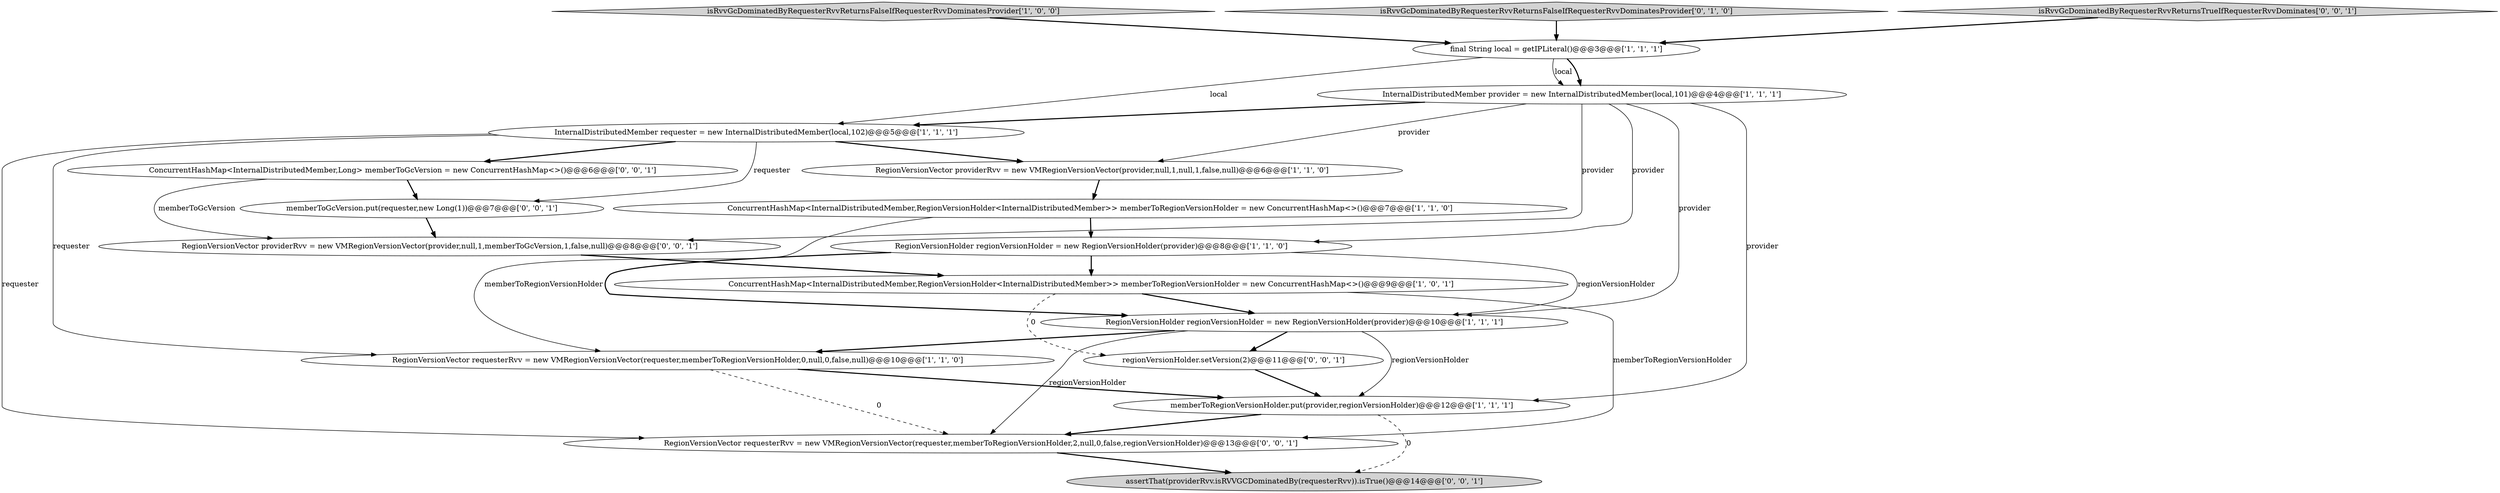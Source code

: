 digraph {
2 [style = filled, label = "InternalDistributedMember provider = new InternalDistributedMember(local,101)@@@4@@@['1', '1', '1']", fillcolor = white, shape = ellipse image = "AAA0AAABBB1BBB"];
5 [style = filled, label = "ConcurrentHashMap<InternalDistributedMember,RegionVersionHolder<InternalDistributedMember>> memberToRegionVersionHolder = new ConcurrentHashMap<>()@@@9@@@['1', '0', '1']", fillcolor = white, shape = ellipse image = "AAA0AAABBB1BBB"];
4 [style = filled, label = "ConcurrentHashMap<InternalDistributedMember,RegionVersionHolder<InternalDistributedMember>> memberToRegionVersionHolder = new ConcurrentHashMap<>()@@@7@@@['1', '1', '0']", fillcolor = white, shape = ellipse image = "AAA0AAABBB1BBB"];
9 [style = filled, label = "RegionVersionVector providerRvv = new VMRegionVersionVector(provider,null,1,null,1,false,null)@@@6@@@['1', '1', '0']", fillcolor = white, shape = ellipse image = "AAA0AAABBB1BBB"];
0 [style = filled, label = "isRvvGcDominatedByRequesterRvvReturnsFalseIfRequesterRvvDominatesProvider['1', '0', '0']", fillcolor = lightgray, shape = diamond image = "AAA0AAABBB1BBB"];
14 [style = filled, label = "assertThat(providerRvv.isRVVGCDominatedBy(requesterRvv)).isTrue()@@@14@@@['0', '0', '1']", fillcolor = lightgray, shape = ellipse image = "AAA0AAABBB3BBB"];
18 [style = filled, label = "RegionVersionVector requesterRvv = new VMRegionVersionVector(requester,memberToRegionVersionHolder,2,null,0,false,regionVersionHolder)@@@13@@@['0', '0', '1']", fillcolor = white, shape = ellipse image = "AAA0AAABBB3BBB"];
15 [style = filled, label = "ConcurrentHashMap<InternalDistributedMember,Long> memberToGcVersion = new ConcurrentHashMap<>()@@@6@@@['0', '0', '1']", fillcolor = white, shape = ellipse image = "AAA0AAABBB3BBB"];
17 [style = filled, label = "memberToGcVersion.put(requester,new Long(1))@@@7@@@['0', '0', '1']", fillcolor = white, shape = ellipse image = "AAA0AAABBB3BBB"];
8 [style = filled, label = "RegionVersionVector requesterRvv = new VMRegionVersionVector(requester,memberToRegionVersionHolder,0,null,0,false,null)@@@10@@@['1', '1', '0']", fillcolor = white, shape = ellipse image = "AAA0AAABBB1BBB"];
11 [style = filled, label = "isRvvGcDominatedByRequesterRvvReturnsFalseIfRequesterRvvDominatesProvider['0', '1', '0']", fillcolor = lightgray, shape = diamond image = "AAA0AAABBB2BBB"];
6 [style = filled, label = "RegionVersionHolder regionVersionHolder = new RegionVersionHolder(provider)@@@10@@@['1', '1', '1']", fillcolor = white, shape = ellipse image = "AAA0AAABBB1BBB"];
7 [style = filled, label = "InternalDistributedMember requester = new InternalDistributedMember(local,102)@@@5@@@['1', '1', '1']", fillcolor = white, shape = ellipse image = "AAA0AAABBB1BBB"];
13 [style = filled, label = "RegionVersionVector providerRvv = new VMRegionVersionVector(provider,null,1,memberToGcVersion,1,false,null)@@@8@@@['0', '0', '1']", fillcolor = white, shape = ellipse image = "AAA0AAABBB3BBB"];
16 [style = filled, label = "isRvvGcDominatedByRequesterRvvReturnsTrueIfRequesterRvvDominates['0', '0', '1']", fillcolor = lightgray, shape = diamond image = "AAA0AAABBB3BBB"];
3 [style = filled, label = "final String local = getIPLiteral()@@@3@@@['1', '1', '1']", fillcolor = white, shape = ellipse image = "AAA0AAABBB1BBB"];
10 [style = filled, label = "RegionVersionHolder regionVersionHolder = new RegionVersionHolder(provider)@@@8@@@['1', '1', '0']", fillcolor = white, shape = ellipse image = "AAA0AAABBB1BBB"];
1 [style = filled, label = "memberToRegionVersionHolder.put(provider,regionVersionHolder)@@@12@@@['1', '1', '1']", fillcolor = white, shape = ellipse image = "AAA0AAABBB1BBB"];
12 [style = filled, label = "regionVersionHolder.setVersion(2)@@@11@@@['0', '0', '1']", fillcolor = white, shape = ellipse image = "AAA0AAABBB3BBB"];
11->3 [style = bold, label=""];
2->13 [style = solid, label="provider"];
15->13 [style = solid, label="memberToGcVersion"];
8->18 [style = dashed, label="0"];
10->6 [style = bold, label=""];
6->18 [style = solid, label="regionVersionHolder"];
9->4 [style = bold, label=""];
3->2 [style = bold, label=""];
2->7 [style = bold, label=""];
7->9 [style = bold, label=""];
10->6 [style = solid, label="regionVersionHolder"];
5->18 [style = solid, label="memberToRegionVersionHolder"];
12->1 [style = bold, label=""];
1->14 [style = dashed, label="0"];
1->18 [style = bold, label=""];
0->3 [style = bold, label=""];
7->8 [style = solid, label="requester"];
7->17 [style = solid, label="requester"];
3->2 [style = solid, label="local"];
6->8 [style = bold, label=""];
8->1 [style = bold, label=""];
4->8 [style = solid, label="memberToRegionVersionHolder"];
2->9 [style = solid, label="provider"];
2->1 [style = solid, label="provider"];
2->6 [style = solid, label="provider"];
16->3 [style = bold, label=""];
17->13 [style = bold, label=""];
6->1 [style = solid, label="regionVersionHolder"];
5->12 [style = dashed, label="0"];
6->12 [style = bold, label=""];
4->10 [style = bold, label=""];
2->10 [style = solid, label="provider"];
7->15 [style = bold, label=""];
7->18 [style = solid, label="requester"];
18->14 [style = bold, label=""];
10->5 [style = bold, label=""];
13->5 [style = bold, label=""];
3->7 [style = solid, label="local"];
5->6 [style = bold, label=""];
15->17 [style = bold, label=""];
}
